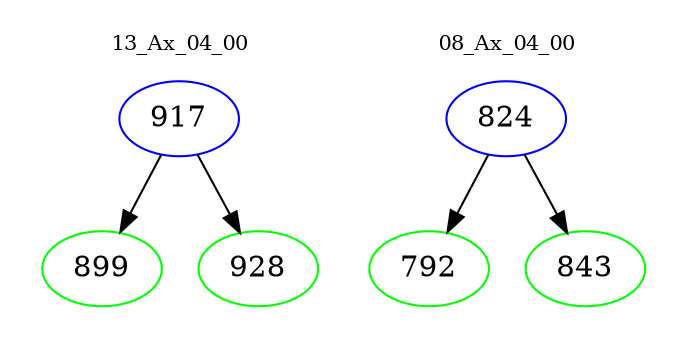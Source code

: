 digraph{
subgraph cluster_0 {
color = white
label = "13_Ax_04_00";
fontsize=10;
T0_917 [label="917", color="blue"]
T0_917 -> T0_899 [color="black"]
T0_899 [label="899", color="green"]
T0_917 -> T0_928 [color="black"]
T0_928 [label="928", color="green"]
}
subgraph cluster_1 {
color = white
label = "08_Ax_04_00";
fontsize=10;
T1_824 [label="824", color="blue"]
T1_824 -> T1_792 [color="black"]
T1_792 [label="792", color="green"]
T1_824 -> T1_843 [color="black"]
T1_843 [label="843", color="green"]
}
}
